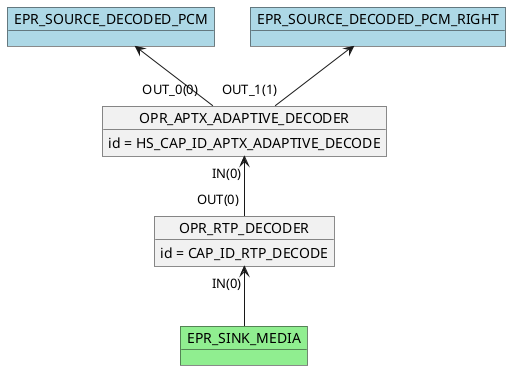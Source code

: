 @startuml

    object OPR_RTP_DECODER
    OPR_RTP_DECODER : id = CAP_ID_RTP_DECODE
    object OPR_APTX_ADAPTIVE_DECODER
    OPR_APTX_ADAPTIVE_DECODER : id = HS_CAP_ID_APTX_ADAPTIVE_DECODE
    OPR_APTX_ADAPTIVE_DECODER "IN(0)"<-- "OUT(0)" OPR_RTP_DECODER
    object EPR_SINK_MEDIA #lightgreen
    OPR_RTP_DECODER "IN(0)" <-- EPR_SINK_MEDIA
    object EPR_SOURCE_DECODED_PCM #lightblue
    EPR_SOURCE_DECODED_PCM <-- "OUT_0(0)" OPR_APTX_ADAPTIVE_DECODER
    object EPR_SOURCE_DECODED_PCM_RIGHT #lightblue
    EPR_SOURCE_DECODED_PCM_RIGHT <-- "OUT_1(1)" OPR_APTX_ADAPTIVE_DECODER
@enduml
